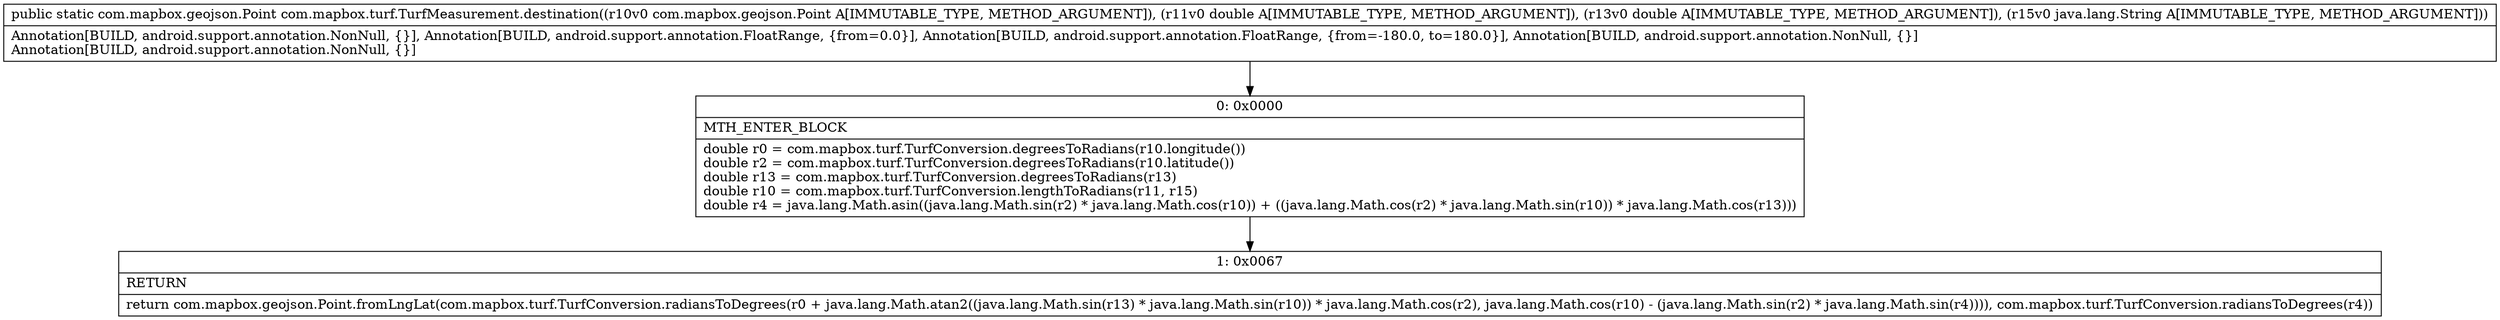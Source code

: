 digraph "CFG forcom.mapbox.turf.TurfMeasurement.destination(Lcom\/mapbox\/geojson\/Point;DDLjava\/lang\/String;)Lcom\/mapbox\/geojson\/Point;" {
Node_0 [shape=record,label="{0\:\ 0x0000|MTH_ENTER_BLOCK\l|double r0 = com.mapbox.turf.TurfConversion.degreesToRadians(r10.longitude())\ldouble r2 = com.mapbox.turf.TurfConversion.degreesToRadians(r10.latitude())\ldouble r13 = com.mapbox.turf.TurfConversion.degreesToRadians(r13)\ldouble r10 = com.mapbox.turf.TurfConversion.lengthToRadians(r11, r15)\ldouble r4 = java.lang.Math.asin((java.lang.Math.sin(r2) * java.lang.Math.cos(r10)) + ((java.lang.Math.cos(r2) * java.lang.Math.sin(r10)) * java.lang.Math.cos(r13)))\l}"];
Node_1 [shape=record,label="{1\:\ 0x0067|RETURN\l|return com.mapbox.geojson.Point.fromLngLat(com.mapbox.turf.TurfConversion.radiansToDegrees(r0 + java.lang.Math.atan2((java.lang.Math.sin(r13) * java.lang.Math.sin(r10)) * java.lang.Math.cos(r2), java.lang.Math.cos(r10) \- (java.lang.Math.sin(r2) * java.lang.Math.sin(r4)))), com.mapbox.turf.TurfConversion.radiansToDegrees(r4))\l}"];
MethodNode[shape=record,label="{public static com.mapbox.geojson.Point com.mapbox.turf.TurfMeasurement.destination((r10v0 com.mapbox.geojson.Point A[IMMUTABLE_TYPE, METHOD_ARGUMENT]), (r11v0 double A[IMMUTABLE_TYPE, METHOD_ARGUMENT]), (r13v0 double A[IMMUTABLE_TYPE, METHOD_ARGUMENT]), (r15v0 java.lang.String A[IMMUTABLE_TYPE, METHOD_ARGUMENT]))  | Annotation[BUILD, android.support.annotation.NonNull, \{\}], Annotation[BUILD, android.support.annotation.FloatRange, \{from=0.0\}], Annotation[BUILD, android.support.annotation.FloatRange, \{from=\-180.0, to=180.0\}], Annotation[BUILD, android.support.annotation.NonNull, \{\}]\lAnnotation[BUILD, android.support.annotation.NonNull, \{\}]\l}"];
MethodNode -> Node_0;
Node_0 -> Node_1;
}

